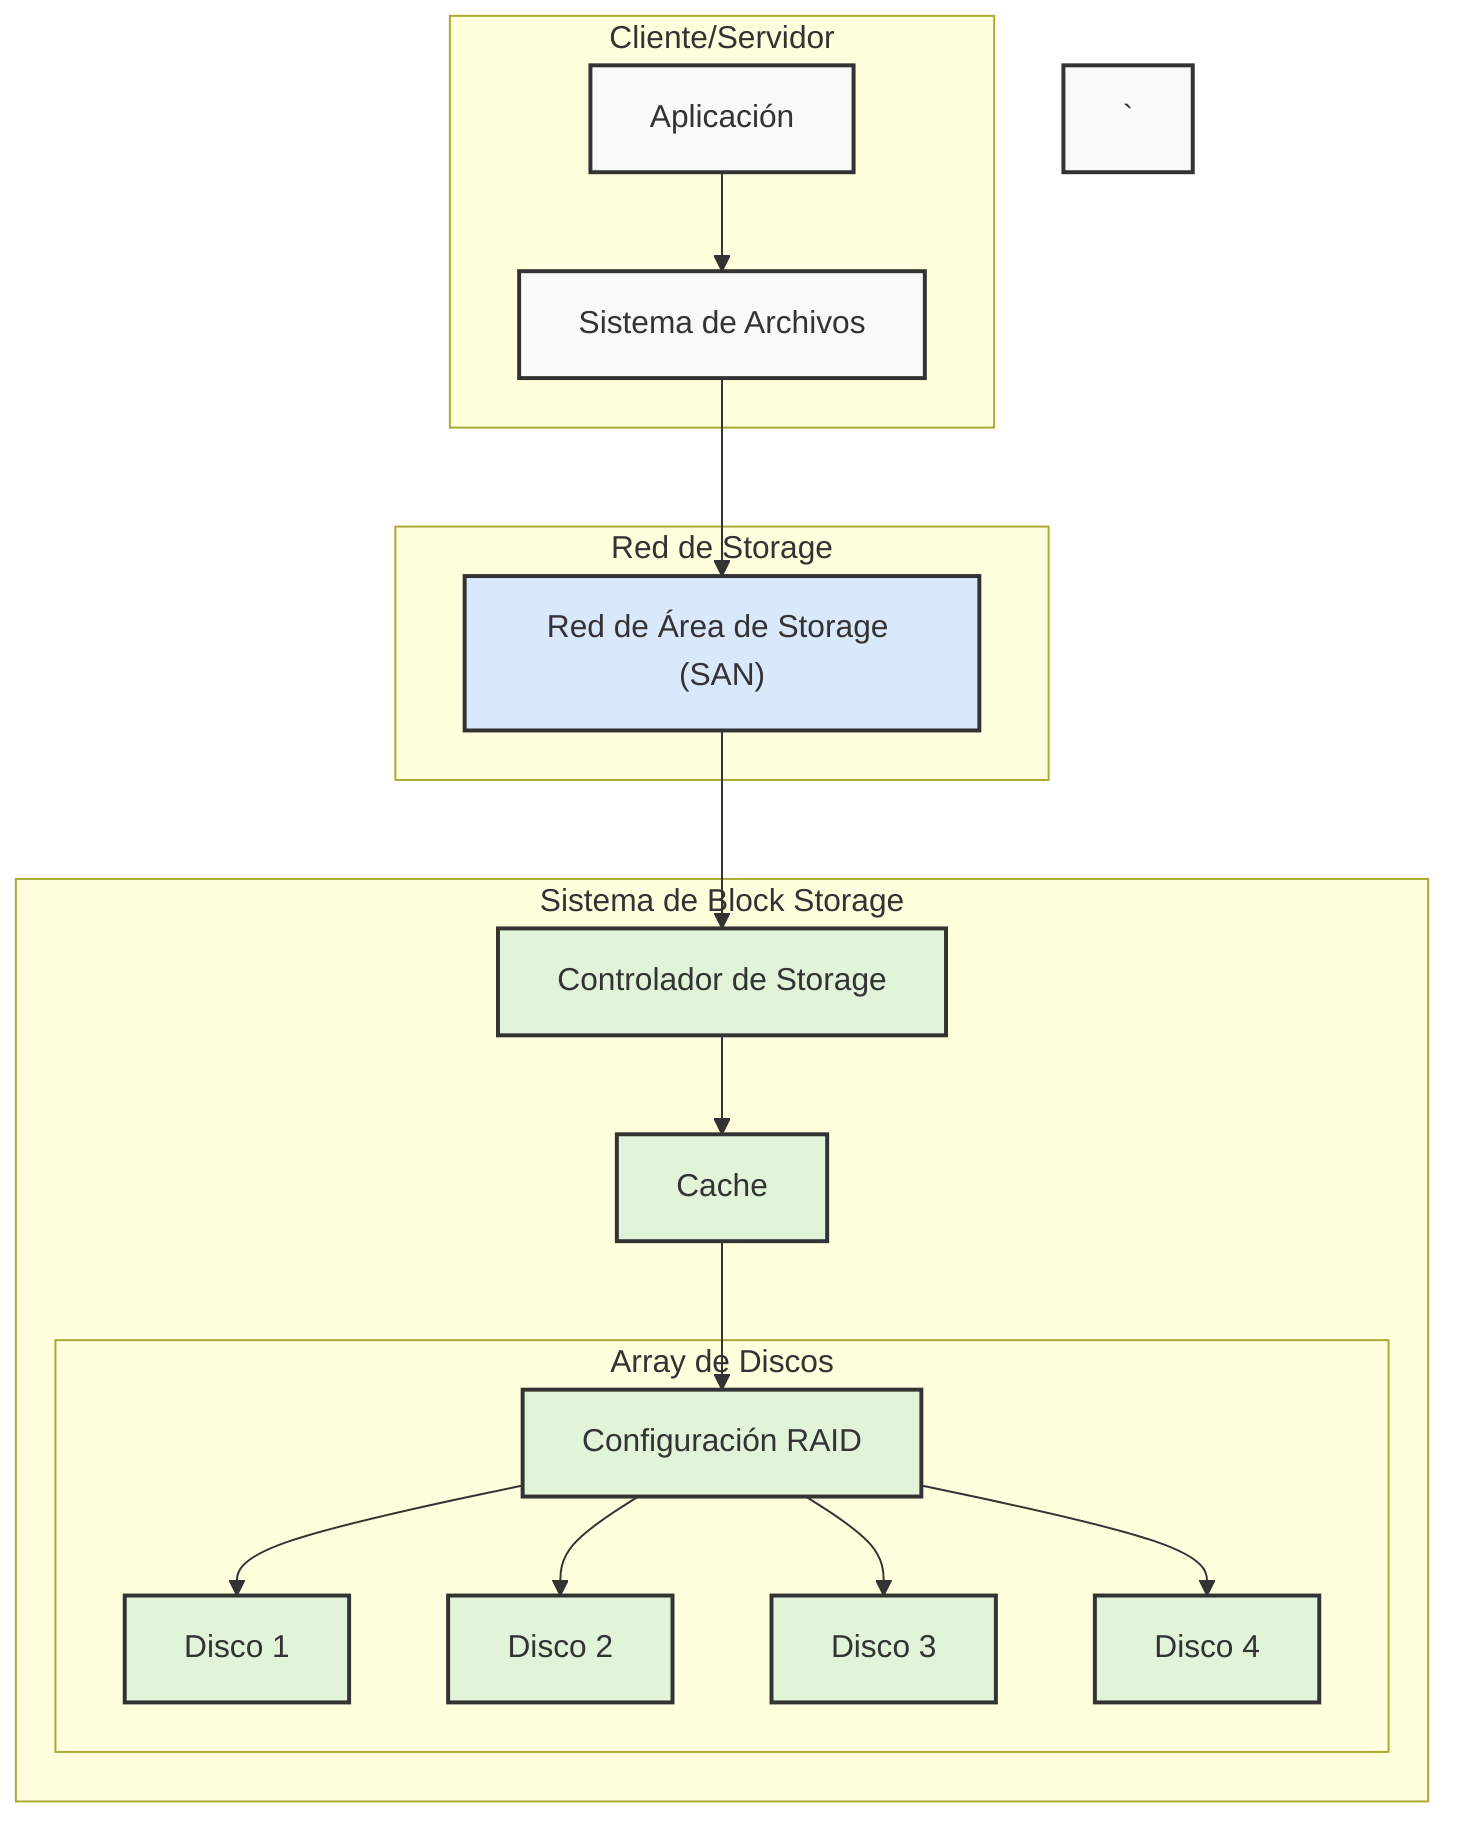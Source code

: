 flowchart TD
    subgraph Cliente["Cliente/Servidor"]
        App["Aplicación"]
        FS["Sistema de Archivos"]
    end

    subgraph Red["Red de Storage"]
        SAN["Red de Área de Storage (SAN)"]
    end

`
    subgraph Storage["Sistema de Block Storage"]
        Controller["Controlador de Storage"]
        Cache["Cache"]
        
        subgraph Discos["Array de Discos"]
            RAID["Configuración RAID"]
            D1["Disco 1"]
            D2["Disco 2"]
            D3["Disco 3"]
            D4["Disco 4"]
        end
    end

    App --> FS
    FS --> SAN
    SAN --> Controller
    Controller --> Cache
    Cache --> RAID
    RAID --> D1
    RAID --> D2
    RAID --> D3
    RAID --> D4

    classDef default fill:#f9f9f9,stroke:#333,stroke-width:2px;
    classDef storage fill:#e1f3d8,stroke:#333,stroke-width:2px;
    classDef network fill:#dae8fc,stroke:#333,stroke-width:2px;
    
    class Controller,Cache,RAID,D1,D2,D3,D4 storage;
    class SAN network;